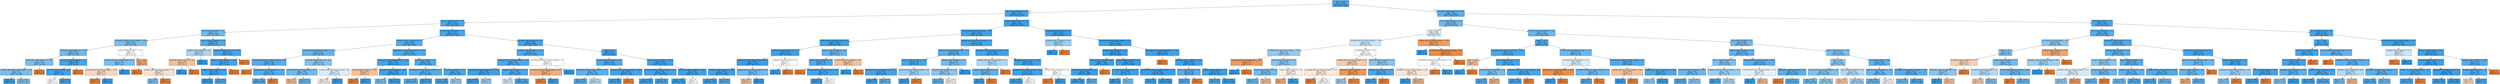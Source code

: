 digraph Tree {
node [shape=box, style="filled", color="black"] ;
0 [label="date <= 115.0\ngini = 0.166\nsamples = 26924\nvalue = [2456, 24468]", fillcolor="#399de5e5"] ;
1 [label="due_vs_submission_date <= 0.5\ngini = 0.101\nsamples = 15974\nvalue = [854, 15120]", fillcolor="#399de5f1"] ;
0 -> 1 [labeldistance=2.5, labelangle=45, headlabel="True"] ;
2 [label="due_vs_submission_date <= -7.5\ngini = 0.151\nsamples = 8588\nvalue = [705, 7883]", fillcolor="#399de5e8"] ;
1 -> 2 ;
3 [label="ouwiki_clicks_by_interval <= 0.5\ngini = 0.337\nsamples = 485\nvalue = [104, 381]", fillcolor="#399de5b9"] ;
2 -> 3 ;
4 [label="oucontent_clicks_by_interval_change <= 29.0\ngini = 0.367\nsamples = 388\nvalue = [94, 294]", fillcolor="#399de5ad"] ;
3 -> 4 ;
5 [label="homepage_clicks_by_interval <= 26.5\ngini = 0.349\nsamples = 364\nvalue = [82, 282]", fillcolor="#399de5b5"] ;
4 -> 5 ;
6 [label="externalquiz_clicks_by_interval <= 3.5\ngini = 0.38\nsamples = 306\nvalue = [78, 228]", fillcolor="#399de5a8"] ;
5 -> 6 ;
7 [label="resource_clicks_by_interval_change <= -15.5\ngini = 0.37\nsamples = 302\nvalue = [74, 228]", fillcolor="#399de5ac"] ;
6 -> 7 ;
8 [label="gini = 0.0\nsamples = 21\nvalue = [0, 21]", fillcolor="#399de5ff"] ;
7 -> 8 ;
9 [label="gini = 0.388\nsamples = 281\nvalue = [74, 207]", fillcolor="#399de5a4"] ;
7 -> 9 ;
10 [label="gini = 0.0\nsamples = 4\nvalue = [4, 0]", fillcolor="#e58139ff"] ;
6 -> 10 ;
11 [label="url_clicks_by_interval_change <= 17.5\ngini = 0.128\nsamples = 58\nvalue = [4, 54]", fillcolor="#399de5ec"] ;
5 -> 11 ;
12 [label="due_vs_submission_date <= -25.5\ngini = 0.1\nsamples = 57\nvalue = [3, 54]", fillcolor="#399de5f1"] ;
11 -> 12 ;
13 [label="gini = 0.5\nsamples = 2\nvalue = [1, 1]", fillcolor="#e5813900"] ;
12 -> 13 ;
14 [label="gini = 0.07\nsamples = 55\nvalue = [2, 53]", fillcolor="#399de5f5"] ;
12 -> 14 ;
15 [label="gini = 0.0\nsamples = 1\nvalue = [1, 0]", fillcolor="#e58139ff"] ;
11 -> 15 ;
16 [label="due_vs_submission_date <= -11.0\ngini = 0.5\nsamples = 24\nvalue = [12, 12]", fillcolor="#e5813900"] ;
4 -> 16 ;
17 [label="resource_clicks_by_interval_change <= 4.5\ngini = 0.375\nsamples = 12\nvalue = [3, 9]", fillcolor="#399de5aa"] ;
16 -> 17 ;
18 [label="oucontent_clicks_by_interval_change <= 60.5\ngini = 0.48\nsamples = 5\nvalue = [3, 2]", fillcolor="#e5813955"] ;
17 -> 18 ;
19 [label="gini = 0.0\nsamples = 3\nvalue = [3, 0]", fillcolor="#e58139ff"] ;
18 -> 19 ;
20 [label="gini = 0.0\nsamples = 2\nvalue = [0, 2]", fillcolor="#399de5ff"] ;
18 -> 20 ;
21 [label="gini = 0.0\nsamples = 7\nvalue = [0, 7]", fillcolor="#399de5ff"] ;
17 -> 21 ;
22 [label="date <= 66.0\ngini = 0.375\nsamples = 12\nvalue = [9, 3]", fillcolor="#e58139aa"] ;
16 -> 22 ;
23 [label="gini = 0.0\nsamples = 5\nvalue = [5, 0]", fillcolor="#e58139ff"] ;
22 -> 23 ;
24 [label="resource_clicks_by_interval_change <= 7.5\ngini = 0.49\nsamples = 7\nvalue = [4, 3]", fillcolor="#e5813940"] ;
22 -> 24 ;
25 [label="gini = 0.375\nsamples = 4\nvalue = [1, 3]", fillcolor="#399de5aa"] ;
24 -> 25 ;
26 [label="gini = 0.0\nsamples = 3\nvalue = [3, 0]", fillcolor="#e58139ff"] ;
24 -> 26 ;
27 [label="resource_clicks_by_interval <= 0.5\ngini = 0.185\nsamples = 97\nvalue = [10, 87]", fillcolor="#399de5e2"] ;
3 -> 27 ;
28 [label="subpage_clicks_by_interval <= 5.0\ngini = 0.463\nsamples = 11\nvalue = [4, 7]", fillcolor="#399de56d"] ;
27 -> 28 ;
29 [label="homepage_clicks_by_interval <= 9.0\ngini = 0.444\nsamples = 6\nvalue = [4, 2]", fillcolor="#e581397f"] ;
28 -> 29 ;
30 [label="gini = 0.0\nsamples = 2\nvalue = [0, 2]", fillcolor="#399de5ff"] ;
29 -> 30 ;
31 [label="gini = 0.0\nsamples = 4\nvalue = [4, 0]", fillcolor="#e58139ff"] ;
29 -> 31 ;
32 [label="gini = 0.0\nsamples = 5\nvalue = [0, 5]", fillcolor="#399de5ff"] ;
28 -> 32 ;
33 [label="oucontent_clicks_by_interval <= 100.0\ngini = 0.13\nsamples = 86\nvalue = [6, 80]", fillcolor="#399de5ec"] ;
27 -> 33 ;
34 [label="forumng_clicks_by_interval <= 262.0\ngini = 0.111\nsamples = 85\nvalue = [5, 80]", fillcolor="#399de5ef"] ;
33 -> 34 ;
35 [label="subpage_clicks_by_interval <= 28.0\ngini = 0.091\nsamples = 84\nvalue = [4, 80]", fillcolor="#399de5f2"] ;
34 -> 35 ;
36 [label="gini = 0.0\nsamples = 49\nvalue = [0, 49]", fillcolor="#399de5ff"] ;
35 -> 36 ;
37 [label="gini = 0.202\nsamples = 35\nvalue = [4, 31]", fillcolor="#399de5de"] ;
35 -> 37 ;
38 [label="gini = 0.0\nsamples = 1\nvalue = [1, 0]", fillcolor="#e58139ff"] ;
34 -> 38 ;
39 [label="gini = 0.0\nsamples = 1\nvalue = [1, 0]", fillcolor="#e58139ff"] ;
33 -> 39 ;
40 [label="forumng_clicks_by_interval <= 2.5\ngini = 0.137\nsamples = 8103\nvalue = [601, 7502]", fillcolor="#399de5eb"] ;
2 -> 40 ;
41 [label="homepage_clicks_by_interval <= 3.5\ngini = 0.209\nsamples = 2239\nvalue = [265, 1974]", fillcolor="#399de5dd"] ;
40 -> 41 ;
42 [label="homepage_clicks_by_interval_change <= -5.5\ngini = 0.301\nsamples = 445\nvalue = [82, 363]", fillcolor="#399de5c5"] ;
41 -> 42 ;
43 [label="oucollaborate_clicks_by_interval_change <= -4.5\ngini = 0.228\nsamples = 282\nvalue = [37, 245]", fillcolor="#399de5d8"] ;
42 -> 43 ;
44 [label="gini = 0.0\nsamples = 1\nvalue = [1, 0]", fillcolor="#e58139ff"] ;
43 -> 44 ;
45 [label="subpage_clicks_by_interval_change <= 11.0\ngini = 0.223\nsamples = 281\nvalue = [36, 245]", fillcolor="#399de5da"] ;
43 -> 45 ;
46 [label="gini = 0.219\nsamples = 280\nvalue = [35, 245]", fillcolor="#399de5db"] ;
45 -> 46 ;
47 [label="gini = 0.0\nsamples = 1\nvalue = [1, 0]", fillcolor="#e58139ff"] ;
45 -> 47 ;
48 [label="oucontent_clicks_by_interval <= 10.5\ngini = 0.4\nsamples = 163\nvalue = [45, 118]", fillcolor="#399de59e"] ;
42 -> 48 ;
49 [label="resource_clicks_by_interval_change <= -5.5\ngini = 0.343\nsamples = 123\nvalue = [27, 96]", fillcolor="#399de5b7"] ;
48 -> 49 ;
50 [label="gini = 0.444\nsamples = 6\nvalue = [4, 2]", fillcolor="#e581397f"] ;
49 -> 50 ;
51 [label="gini = 0.316\nsamples = 117\nvalue = [23, 94]", fillcolor="#399de5c1"] ;
49 -> 51 ;
52 [label="resource_clicks_by_interval_change <= 5.0\ngini = 0.495\nsamples = 40\nvalue = [18, 22]", fillcolor="#399de52e"] ;
48 -> 52 ;
53 [label="gini = 0.498\nsamples = 34\nvalue = [18, 16]", fillcolor="#e581391c"] ;
52 -> 53 ;
54 [label="gini = 0.0\nsamples = 6\nvalue = [0, 6]", fillcolor="#399de5ff"] ;
52 -> 54 ;
55 [label="homepage_clicks_by_interval_change <= -15.5\ngini = 0.183\nsamples = 1794\nvalue = [183, 1611]", fillcolor="#399de5e2"] ;
41 -> 55 ;
56 [label="resource_clicks_by_interval_change <= -48.5\ngini = 0.085\nsamples = 337\nvalue = [15, 322]", fillcolor="#399de5f3"] ;
55 -> 56 ;
57 [label="subpage_clicks_by_interval <= 42.0\ngini = 0.444\nsamples = 3\nvalue = [2, 1]", fillcolor="#e581397f"] ;
56 -> 57 ;
58 [label="gini = 0.0\nsamples = 2\nvalue = [2, 0]", fillcolor="#e58139ff"] ;
57 -> 58 ;
59 [label="gini = 0.0\nsamples = 1\nvalue = [0, 1]", fillcolor="#399de5ff"] ;
57 -> 59 ;
60 [label="url_clicks_by_interval_change <= -24.5\ngini = 0.075\nsamples = 334\nvalue = [13, 321]", fillcolor="#399de5f5"] ;
56 -> 60 ;
61 [label="gini = 0.375\nsamples = 16\nvalue = [4, 12]", fillcolor="#399de5aa"] ;
60 -> 61 ;
62 [label="gini = 0.055\nsamples = 318\nvalue = [9, 309]", fillcolor="#399de5f8"] ;
60 -> 62 ;
63 [label="url_clicks_by_interval <= 1.5\ngini = 0.204\nsamples = 1457\nvalue = [168, 1289]", fillcolor="#399de5de"] ;
55 -> 63 ;
64 [label="externalquiz_clicks_by_interval_change <= 2.5\ngini = 0.23\nsamples = 1013\nvalue = [134, 879]", fillcolor="#399de5d8"] ;
63 -> 64 ;
65 [label="gini = 0.249\nsamples = 880\nvalue = [128, 752]", fillcolor="#399de5d4"] ;
64 -> 65 ;
66 [label="gini = 0.086\nsamples = 133\nvalue = [6, 127]", fillcolor="#399de5f3"] ;
64 -> 66 ;
67 [label="url_clicks_by_interval <= 17.5\ngini = 0.141\nsamples = 444\nvalue = [34, 410]", fillcolor="#399de5ea"] ;
63 -> 67 ;
68 [label="gini = 0.126\nsamples = 429\nvalue = [29, 400]", fillcolor="#399de5ed"] ;
67 -> 68 ;
69 [label="gini = 0.444\nsamples = 15\nvalue = [5, 10]", fillcolor="#399de57f"] ;
67 -> 69 ;
70 [label="resource_clicks_by_interval <= 2.5\ngini = 0.108\nsamples = 5864\nvalue = [336, 5528]", fillcolor="#399de5f0"] ;
40 -> 70 ;
71 [label="oucontent_clicks_by_interval <= 75.0\ngini = 0.17\nsamples = 1239\nvalue = [116, 1123]", fillcolor="#399de5e5"] ;
70 -> 71 ;
72 [label="forumng_clicks_by_interval_change <= -34.5\ngini = 0.166\nsamples = 1233\nvalue = [113, 1120]", fillcolor="#399de5e5"] ;
71 -> 72 ;
73 [label="oucontent_clicks_by_interval_change <= 16.0\ngini = 0.055\nsamples = 178\nvalue = [5, 173]", fillcolor="#399de5f8"] ;
72 -> 73 ;
74 [label="gini = 0.045\nsamples = 175\nvalue = [4, 171]", fillcolor="#399de5f9"] ;
73 -> 74 ;
75 [label="gini = 0.444\nsamples = 3\nvalue = [1, 2]", fillcolor="#399de57f"] ;
73 -> 75 ;
76 [label="homepage_clicks_by_interval <= 1.5\ngini = 0.184\nsamples = 1055\nvalue = [108, 947]", fillcolor="#399de5e2"] ;
72 -> 76 ;
77 [label="gini = 0.494\nsamples = 9\nvalue = [4, 5]", fillcolor="#399de533"] ;
76 -> 77 ;
78 [label="gini = 0.179\nsamples = 1046\nvalue = [104, 942]", fillcolor="#399de5e3"] ;
76 -> 78 ;
79 [label="externalquiz_clicks_by_interval_change <= 2.5\ngini = 0.5\nsamples = 6\nvalue = [3, 3]", fillcolor="#e5813900"] ;
71 -> 79 ;
80 [label="oucontent_clicks_by_interval_change <= 86.0\ngini = 0.375\nsamples = 4\nvalue = [3, 1]", fillcolor="#e58139aa"] ;
79 -> 80 ;
81 [label="gini = 0.0\nsamples = 3\nvalue = [3, 0]", fillcolor="#e58139ff"] ;
80 -> 81 ;
82 [label="gini = 0.0\nsamples = 1\nvalue = [0, 1]", fillcolor="#399de5ff"] ;
80 -> 82 ;
83 [label="gini = 0.0\nsamples = 2\nvalue = [0, 2]", fillcolor="#399de5ff"] ;
79 -> 83 ;
84 [label="weight <= 2.5\ngini = 0.091\nsamples = 4625\nvalue = [220, 4405]", fillcolor="#399de5f2"] ;
70 -> 84 ;
85 [label="forumng_clicks_by_interval <= 57.5\ngini = 0.181\nsamples = 696\nvalue = [70, 626]", fillcolor="#399de5e2"] ;
84 -> 85 ;
86 [label="oucontent_clicks_by_interval_change <= 47.5\ngini = 0.263\nsamples = 341\nvalue = [53, 288]", fillcolor="#399de5d0"] ;
85 -> 86 ;
87 [label="gini = 0.232\nsamples = 313\nvalue = [42, 271]", fillcolor="#399de5d7"] ;
86 -> 87 ;
88 [label="gini = 0.477\nsamples = 28\nvalue = [11, 17]", fillcolor="#399de55a"] ;
86 -> 88 ;
89 [label="forumng_clicks_by_interval_change <= 528.0\ngini = 0.091\nsamples = 355\nvalue = [17, 338]", fillcolor="#399de5f2"] ;
85 -> 89 ;
90 [label="gini = 0.086\nsamples = 354\nvalue = [16, 338]", fillcolor="#399de5f3"] ;
89 -> 90 ;
91 [label="gini = 0.0\nsamples = 1\nvalue = [1, 0]", fillcolor="#e58139ff"] ;
89 -> 91 ;
92 [label="forumng_clicks_by_interval <= 42.5\ngini = 0.073\nsamples = 3929\nvalue = [150, 3779]", fillcolor="#399de5f5"] ;
84 -> 92 ;
93 [label="oucontent_clicks_by_interval_change <= 23.5\ngini = 0.092\nsamples = 2478\nvalue = [120, 2358]", fillcolor="#399de5f2"] ;
92 -> 93 ;
94 [label="gini = 0.075\nsamples = 1901\nvalue = [74, 1827]", fillcolor="#399de5f5"] ;
93 -> 94 ;
95 [label="gini = 0.147\nsamples = 577\nvalue = [46, 531]", fillcolor="#399de5e9"] ;
93 -> 95 ;
96 [label="url_clicks_by_interval_change <= 281.5\ngini = 0.04\nsamples = 1451\nvalue = [30, 1421]", fillcolor="#399de5fa"] ;
92 -> 96 ;
97 [label="gini = 0.039\nsamples = 1449\nvalue = [29, 1420]", fillcolor="#399de5fa"] ;
96 -> 97 ;
98 [label="gini = 0.5\nsamples = 2\nvalue = [1, 1]", fillcolor="#e5813900"] ;
96 -> 98 ;
99 [label="forumng_clicks_by_interval <= 4.5\ngini = 0.04\nsamples = 7386\nvalue = [149, 7237]", fillcolor="#399de5fa"] ;
1 -> 99 ;
100 [label="forumng_clicks_by_interval_change <= -2.5\ngini = 0.079\nsamples = 2074\nvalue = [85, 1989]", fillcolor="#399de5f4"] ;
99 -> 100 ;
101 [label="ouwiki_clicks_by_interval_change <= 0.5\ngini = 0.054\nsamples = 1228\nvalue = [34, 1194]", fillcolor="#399de5f8"] ;
100 -> 101 ;
102 [label="ouelluminate_clicks_by_interval <= 1.5\ngini = 0.049\nsamples = 1206\nvalue = [30, 1176]", fillcolor="#399de5f8"] ;
101 -> 102 ;
103 [label="subpage_clicks_by_interval_change <= 26.0\ngini = 0.047\nsamples = 1204\nvalue = [29, 1175]", fillcolor="#399de5f9"] ;
102 -> 103 ;
104 [label="oucontent_clicks_by_interval <= 54.0\ngini = 0.044\nsamples = 1195\nvalue = [27, 1168]", fillcolor="#399de5f9"] ;
103 -> 104 ;
105 [label="gini = 0.04\nsamples = 1171\nvalue = [24, 1147]", fillcolor="#399de5fa"] ;
104 -> 105 ;
106 [label="gini = 0.219\nsamples = 24\nvalue = [3, 21]", fillcolor="#399de5db"] ;
104 -> 106 ;
107 [label="subpage_clicks_by_interval_change <= 31.5\ngini = 0.346\nsamples = 9\nvalue = [2, 7]", fillcolor="#399de5b6"] ;
103 -> 107 ;
108 [label="gini = 0.444\nsamples = 3\nvalue = [2, 1]", fillcolor="#e581397f"] ;
107 -> 108 ;
109 [label="gini = 0.0\nsamples = 6\nvalue = [0, 6]", fillcolor="#399de5ff"] ;
107 -> 109 ;
110 [label="subpage_clicks_by_interval <= 4.0\ngini = 0.5\nsamples = 2\nvalue = [1, 1]", fillcolor="#e5813900"] ;
102 -> 110 ;
111 [label="gini = 0.0\nsamples = 1\nvalue = [0, 1]", fillcolor="#399de5ff"] ;
110 -> 111 ;
112 [label="gini = 0.0\nsamples = 1\nvalue = [1, 0]", fillcolor="#e58139ff"] ;
110 -> 112 ;
113 [label="forumng_clicks_by_interval <= 3.5\ngini = 0.298\nsamples = 22\nvalue = [4, 18]", fillcolor="#399de5c6"] ;
101 -> 113 ;
114 [label="ouwiki_clicks_by_interval <= 1.5\ngini = 0.188\nsamples = 19\nvalue = [2, 17]", fillcolor="#399de5e1"] ;
113 -> 114 ;
115 [label="gini = 0.0\nsamples = 1\nvalue = [1, 0]", fillcolor="#e58139ff"] ;
114 -> 115 ;
116 [label="forumng_clicks_by_interval_change <= -10.0\ngini = 0.105\nsamples = 18\nvalue = [1, 17]", fillcolor="#399de5f0"] ;
114 -> 116 ;
117 [label="gini = 0.0\nsamples = 16\nvalue = [0, 16]", fillcolor="#399de5ff"] ;
116 -> 117 ;
118 [label="gini = 0.5\nsamples = 2\nvalue = [1, 1]", fillcolor="#e5813900"] ;
116 -> 118 ;
119 [label="url_clicks_by_interval_change <= -4.0\ngini = 0.444\nsamples = 3\nvalue = [2, 1]", fillcolor="#e581397f"] ;
113 -> 119 ;
120 [label="gini = 0.0\nsamples = 1\nvalue = [0, 1]", fillcolor="#399de5ff"] ;
119 -> 120 ;
121 [label="gini = 0.0\nsamples = 2\nvalue = [2, 0]", fillcolor="#e58139ff"] ;
119 -> 121 ;
122 [label="resource_clicks_by_interval_change <= -1.5\ngini = 0.113\nsamples = 846\nvalue = [51, 795]", fillcolor="#399de5ef"] ;
100 -> 122 ;
123 [label="resource_clicks_by_interval_change <= -3.5\ngini = 0.229\nsamples = 159\nvalue = [21, 138]", fillcolor="#399de5d8"] ;
122 -> 123 ;
124 [label="resource_clicks_by_interval <= 8.5\ngini = 0.133\nsamples = 98\nvalue = [7, 91]", fillcolor="#399de5eb"] ;
123 -> 124 ;
125 [label="homepage_clicks_by_interval_change <= 2.5\ngini = 0.103\nsamples = 92\nvalue = [5, 87]", fillcolor="#399de5f0"] ;
124 -> 125 ;
126 [label="gini = 0.072\nsamples = 80\nvalue = [3, 77]", fillcolor="#399de5f5"] ;
125 -> 126 ;
127 [label="gini = 0.278\nsamples = 12\nvalue = [2, 10]", fillcolor="#399de5cc"] ;
125 -> 127 ;
128 [label="resource_clicks_by_interval_change <= -6.5\ngini = 0.444\nsamples = 6\nvalue = [2, 4]", fillcolor="#399de57f"] ;
124 -> 128 ;
129 [label="gini = 0.0\nsamples = 4\nvalue = [0, 4]", fillcolor="#399de5ff"] ;
128 -> 129 ;
130 [label="gini = 0.0\nsamples = 2\nvalue = [2, 0]", fillcolor="#e58139ff"] ;
128 -> 130 ;
131 [label="subpage_clicks_by_interval <= 6.5\ngini = 0.354\nsamples = 61\nvalue = [14, 47]", fillcolor="#399de5b3"] ;
123 -> 131 ;
132 [label="oucontent_clicks_by_interval <= 5.5\ngini = 0.413\nsamples = 48\nvalue = [14, 34]", fillcolor="#399de596"] ;
131 -> 132 ;
133 [label="gini = 0.271\nsamples = 31\nvalue = [5, 26]", fillcolor="#399de5ce"] ;
132 -> 133 ;
134 [label="gini = 0.498\nsamples = 17\nvalue = [9, 8]", fillcolor="#e581391c"] ;
132 -> 134 ;
135 [label="gini = 0.0\nsamples = 13\nvalue = [0, 13]", fillcolor="#399de5ff"] ;
131 -> 135 ;
136 [label="homepage_clicks_by_interval_change <= -17.5\ngini = 0.084\nsamples = 687\nvalue = [30, 657]", fillcolor="#399de5f3"] ;
122 -> 136 ;
137 [label="subpage_clicks_by_interval_change <= -7.5\ngini = 0.469\nsamples = 8\nvalue = [3, 5]", fillcolor="#399de566"] ;
136 -> 137 ;
138 [label="resource_clicks_by_interval <= 11.0\ngini = 0.278\nsamples = 6\nvalue = [1, 5]", fillcolor="#399de5cc"] ;
137 -> 138 ;
139 [label="gini = 0.0\nsamples = 5\nvalue = [0, 5]", fillcolor="#399de5ff"] ;
138 -> 139 ;
140 [label="gini = 0.0\nsamples = 1\nvalue = [1, 0]", fillcolor="#e58139ff"] ;
138 -> 140 ;
141 [label="gini = 0.0\nsamples = 2\nvalue = [2, 0]", fillcolor="#e58139ff"] ;
137 -> 141 ;
142 [label="homepage_clicks_by_interval <= 80.5\ngini = 0.076\nsamples = 679\nvalue = [27, 652]", fillcolor="#399de5f4"] ;
136 -> 142 ;
143 [label="ouwiki_clicks_by_interval_change <= 32.5\ngini = 0.074\nsamples = 677\nvalue = [26, 651]", fillcolor="#399de5f5"] ;
142 -> 143 ;
144 [label="gini = 0.071\nsamples = 675\nvalue = [25, 650]", fillcolor="#399de5f5"] ;
143 -> 144 ;
145 [label="gini = 0.5\nsamples = 2\nvalue = [1, 1]", fillcolor="#e5813900"] ;
143 -> 145 ;
146 [label="resource_clicks_by_interval <= 6.0\ngini = 0.5\nsamples = 2\nvalue = [1, 1]", fillcolor="#e5813900"] ;
142 -> 146 ;
147 [label="gini = 0.0\nsamples = 1\nvalue = [1, 0]", fillcolor="#e58139ff"] ;
146 -> 147 ;
148 [label="gini = 0.0\nsamples = 1\nvalue = [0, 1]", fillcolor="#399de5ff"] ;
146 -> 148 ;
149 [label="homepage_clicks_by_interval <= 0.5\ngini = 0.024\nsamples = 5312\nvalue = [64, 5248]", fillcolor="#399de5fc"] ;
99 -> 149 ;
150 [label="forumng_clicks_by_interval <= 14.5\ngini = 0.444\nsamples = 3\nvalue = [1, 2]", fillcolor="#399de57f"] ;
149 -> 150 ;
151 [label="gini = 0.0\nsamples = 2\nvalue = [0, 2]", fillcolor="#399de5ff"] ;
150 -> 151 ;
152 [label="gini = 0.0\nsamples = 1\nvalue = [1, 0]", fillcolor="#e58139ff"] ;
150 -> 152 ;
153 [label="oucontent_clicks_by_interval_change <= 23.5\ngini = 0.023\nsamples = 5309\nvalue = [63, 5246]", fillcolor="#399de5fc"] ;
149 -> 153 ;
154 [label="subpage_clicks_by_interval <= 7.5\ngini = 0.016\nsamples = 4355\nvalue = [36, 4319]", fillcolor="#399de5fd"] ;
153 -> 154 ;
155 [label="ouwiki_clicks_by_interval <= 61.0\ngini = 0.034\nsamples = 1095\nvalue = [19, 1076]", fillcolor="#399de5fa"] ;
154 -> 155 ;
156 [label="url_clicks_by_interval_change <= 4.5\ngini = 0.032\nsamples = 1094\nvalue = [18, 1076]", fillcolor="#399de5fb"] ;
155 -> 156 ;
157 [label="gini = 0.031\nsamples = 1088\nvalue = [17, 1071]", fillcolor="#399de5fb"] ;
156 -> 157 ;
158 [label="gini = 0.278\nsamples = 6\nvalue = [1, 5]", fillcolor="#399de5cc"] ;
156 -> 158 ;
159 [label="gini = 0.0\nsamples = 1\nvalue = [1, 0]", fillcolor="#e58139ff"] ;
155 -> 159 ;
160 [label="forumng_clicks_by_interval <= 5.5\ngini = 0.01\nsamples = 3260\nvalue = [17, 3243]", fillcolor="#399de5fe"] ;
154 -> 160 ;
161 [label="url_clicks_by_interval_change <= 4.5\ngini = 0.053\nsamples = 73\nvalue = [2, 71]", fillcolor="#399de5f8"] ;
160 -> 161 ;
162 [label="gini = 0.0\nsamples = 65\nvalue = [0, 65]", fillcolor="#399de5ff"] ;
161 -> 162 ;
163 [label="gini = 0.375\nsamples = 8\nvalue = [2, 6]", fillcolor="#399de5aa"] ;
161 -> 163 ;
164 [label="oucollaborate_clicks_by_interval_change <= -13.5\ngini = 0.009\nsamples = 3187\nvalue = [15, 3172]", fillcolor="#399de5fe"] ;
160 -> 164 ;
165 [label="gini = 0.077\nsamples = 25\nvalue = [1, 24]", fillcolor="#399de5f4"] ;
164 -> 165 ;
166 [label="gini = 0.009\nsamples = 3162\nvalue = [14, 3148]", fillcolor="#399de5fe"] ;
164 -> 166 ;
167 [label="homepage_clicks_by_interval_change <= -152.5\ngini = 0.055\nsamples = 954\nvalue = [27, 927]", fillcolor="#399de5f8"] ;
153 -> 167 ;
168 [label="gini = 0.0\nsamples = 1\nvalue = [1, 0]", fillcolor="#e58139ff"] ;
167 -> 168 ;
169 [label="homepage_clicks_by_interval <= 22.5\ngini = 0.053\nsamples = 953\nvalue = [26, 927]", fillcolor="#399de5f8"] ;
167 -> 169 ;
170 [label="due_vs_submission_date <= 9.5\ngini = 0.236\nsamples = 66\nvalue = [9, 57]", fillcolor="#399de5d7"] ;
169 -> 170 ;
171 [label="gini = 0.216\nsamples = 65\nvalue = [8, 57]", fillcolor="#399de5db"] ;
170 -> 171 ;
172 [label="gini = 0.0\nsamples = 1\nvalue = [1, 0]", fillcolor="#e58139ff"] ;
170 -> 172 ;
173 [label="subpage_clicks_by_interval <= 8.5\ngini = 0.038\nsamples = 887\nvalue = [17, 870]", fillcolor="#399de5fa"] ;
169 -> 173 ;
174 [label="gini = 0.185\nsamples = 58\nvalue = [6, 52]", fillcolor="#399de5e2"] ;
173 -> 174 ;
175 [label="gini = 0.026\nsamples = 829\nvalue = [11, 818]", fillcolor="#399de5fc"] ;
173 -> 175 ;
176 [label="homepage_clicks_by_interval <= 21.5\ngini = 0.25\nsamples = 10950\nvalue = [1602, 9348]", fillcolor="#399de5d3"] ;
0 -> 176 [labeldistance=2.5, labelangle=-45, headlabel="False"] ;
177 [label="due_vs_submission_date <= -7.5\ngini = 0.336\nsamples = 4851\nvalue = [1035, 3816]", fillcolor="#399de5ba"] ;
176 -> 177 ;
178 [label="date <= 203.0\ngini = 0.495\nsamples = 238\nvalue = [107, 131]", fillcolor="#399de52f"] ;
177 -> 178 ;
179 [label="forumng_clicks_by_interval_change <= -0.5\ngini = 0.487\nsamples = 221\nvalue = [93, 128]", fillcolor="#399de546"] ;
178 -> 179 ;
180 [label="oucontent_clicks_by_interval_change <= -40.5\ngini = 0.43\nsamples = 99\nvalue = [31, 68]", fillcolor="#399de58b"] ;
179 -> 180 ;
181 [label="subpage_clicks_by_interval_change <= -27.5\ngini = 0.278\nsamples = 6\nvalue = [5, 1]", fillcolor="#e58139cc"] ;
180 -> 181 ;
182 [label="gini = 0.0\nsamples = 1\nvalue = [0, 1]", fillcolor="#399de5ff"] ;
181 -> 182 ;
183 [label="gini = 0.0\nsamples = 5\nvalue = [5, 0]", fillcolor="#e58139ff"] ;
181 -> 183 ;
184 [label="forumng_clicks_by_interval <= 8.5\ngini = 0.403\nsamples = 93\nvalue = [26, 67]", fillcolor="#399de59c"] ;
180 -> 184 ;
185 [label="ouwiki_clicks_by_interval <= 0.5\ngini = 0.355\nsamples = 78\nvalue = [18, 60]", fillcolor="#399de5b3"] ;
184 -> 185 ;
186 [label="gini = 0.313\nsamples = 72\nvalue = [14, 58]", fillcolor="#399de5c1"] ;
185 -> 186 ;
187 [label="gini = 0.444\nsamples = 6\nvalue = [4, 2]", fillcolor="#e581397f"] ;
185 -> 187 ;
188 [label="ouwiki_clicks_by_interval <= 0.5\ngini = 0.498\nsamples = 15\nvalue = [8, 7]", fillcolor="#e5813920"] ;
184 -> 188 ;
189 [label="gini = 0.397\nsamples = 11\nvalue = [8, 3]", fillcolor="#e581399f"] ;
188 -> 189 ;
190 [label="gini = 0.0\nsamples = 4\nvalue = [0, 4]", fillcolor="#399de5ff"] ;
188 -> 190 ;
191 [label="url_clicks_by_interval <= 0.5\ngini = 0.5\nsamples = 122\nvalue = [62, 60]", fillcolor="#e5813908"] ;
179 -> 191 ;
192 [label="subpage_clicks_by_interval_change <= 0.5\ngini = 0.469\nsamples = 80\nvalue = [50, 30]", fillcolor="#e5813966"] ;
191 -> 192 ;
193 [label="homepage_clicks_by_interval_change <= -11.5\ngini = 0.495\nsamples = 60\nvalue = [33, 27]", fillcolor="#e581392e"] ;
192 -> 193 ;
194 [label="gini = 0.0\nsamples = 7\nvalue = [7, 0]", fillcolor="#e58139ff"] ;
193 -> 194 ;
195 [label="gini = 0.5\nsamples = 53\nvalue = [26, 27]", fillcolor="#399de509"] ;
193 -> 195 ;
196 [label="url_clicks_by_interval_change <= -0.5\ngini = 0.255\nsamples = 20\nvalue = [17, 3]", fillcolor="#e58139d2"] ;
192 -> 196 ;
197 [label="gini = 0.444\nsamples = 3\nvalue = [1, 2]", fillcolor="#399de57f"] ;
196 -> 197 ;
198 [label="gini = 0.111\nsamples = 17\nvalue = [16, 1]", fillcolor="#e58139ef"] ;
196 -> 198 ;
199 [label="oucontent_clicks_by_interval <= 9.5\ngini = 0.408\nsamples = 42\nvalue = [12, 30]", fillcolor="#399de599"] ;
191 -> 199 ;
200 [label="subpage_clicks_by_interval <= 35.0\ngini = 0.153\nsamples = 24\nvalue = [2, 22]", fillcolor="#399de5e8"] ;
199 -> 200 ;
201 [label="gini = 0.083\nsamples = 23\nvalue = [1, 22]", fillcolor="#399de5f3"] ;
200 -> 201 ;
202 [label="gini = 0.0\nsamples = 1\nvalue = [1, 0]", fillcolor="#e58139ff"] ;
200 -> 202 ;
203 [label="homepage_clicks_by_interval_change <= -6.5\ngini = 0.494\nsamples = 18\nvalue = [10, 8]", fillcolor="#e5813933"] ;
199 -> 203 ;
204 [label="gini = 0.0\nsamples = 4\nvalue = [0, 4]", fillcolor="#399de5ff"] ;
203 -> 204 ;
205 [label="gini = 0.408\nsamples = 14\nvalue = [10, 4]", fillcolor="#e5813999"] ;
203 -> 205 ;
206 [label="subpage_clicks_by_interval_change <= -49.5\ngini = 0.291\nsamples = 17\nvalue = [14, 3]", fillcolor="#e58139c8"] ;
178 -> 206 ;
207 [label="gini = 0.0\nsamples = 2\nvalue = [0, 2]", fillcolor="#399de5ff"] ;
206 -> 207 ;
208 [label="externalquiz_clicks_by_interval_change <= -1.5\ngini = 0.124\nsamples = 15\nvalue = [14, 1]", fillcolor="#e58139ed"] ;
206 -> 208 ;
209 [label="ouelluminate_clicks_by_interval_change <= -3.0\ngini = 0.5\nsamples = 2\nvalue = [1, 1]", fillcolor="#e5813900"] ;
208 -> 209 ;
210 [label="gini = 0.0\nsamples = 1\nvalue = [1, 0]", fillcolor="#e58139ff"] ;
209 -> 210 ;
211 [label="gini = 0.0\nsamples = 1\nvalue = [0, 1]", fillcolor="#399de5ff"] ;
209 -> 211 ;
212 [label="gini = 0.0\nsamples = 13\nvalue = [13, 0]", fillcolor="#e58139ff"] ;
208 -> 212 ;
213 [label="url_clicks_by_interval_change <= -4.5\ngini = 0.321\nsamples = 4613\nvalue = [928, 3685]", fillcolor="#399de5bf"] ;
177 -> 213 ;
214 [label="weight <= 17.5\ngini = 0.18\nsamples = 679\nvalue = [68, 611]", fillcolor="#399de5e3"] ;
213 -> 214 ;
215 [label="homepage_clicks_by_interval_change <= -383.0\ngini = 0.15\nsamples = 576\nvalue = [47, 529]", fillcolor="#399de5e8"] ;
214 -> 215 ;
216 [label="date <= 133.5\ngini = 0.444\nsamples = 3\nvalue = [2, 1]", fillcolor="#e581397f"] ;
215 -> 216 ;
217 [label="gini = 0.0\nsamples = 1\nvalue = [0, 1]", fillcolor="#399de5ff"] ;
216 -> 217 ;
218 [label="gini = 0.0\nsamples = 2\nvalue = [2, 0]", fillcolor="#e58139ff"] ;
216 -> 218 ;
219 [label="due_vs_submission_date <= -4.5\ngini = 0.145\nsamples = 573\nvalue = [45, 528]", fillcolor="#399de5e9"] ;
215 -> 219 ;
220 [label="homepage_clicks_by_interval <= 8.0\ngini = 0.36\nsamples = 34\nvalue = [8, 26]", fillcolor="#399de5b1"] ;
219 -> 220 ;
221 [label="gini = 0.198\nsamples = 27\nvalue = [3, 24]", fillcolor="#399de5df"] ;
220 -> 221 ;
222 [label="gini = 0.408\nsamples = 7\nvalue = [5, 2]", fillcolor="#e5813999"] ;
220 -> 222 ;
223 [label="ouelluminate_clicks_by_interval_change <= 9.0\ngini = 0.128\nsamples = 539\nvalue = [37, 502]", fillcolor="#399de5ec"] ;
219 -> 223 ;
224 [label="gini = 0.125\nsamples = 538\nvalue = [36, 502]", fillcolor="#399de5ed"] ;
223 -> 224 ;
225 [label="gini = 0.0\nsamples = 1\nvalue = [1, 0]", fillcolor="#e58139ff"] ;
223 -> 225 ;
226 [label="forumng_clicks_by_interval_change <= -25.5\ngini = 0.325\nsamples = 103\nvalue = [21, 82]", fillcolor="#399de5be"] ;
214 -> 226 ;
227 [label="url_clicks_by_interval_change <= -7.5\ngini = 0.495\nsamples = 29\nvalue = [13, 16]", fillcolor="#399de530"] ;
226 -> 227 ;
228 [label="glossary_clicks_by_interval_change <= -18.5\ngini = 0.18\nsamples = 10\nvalue = [9, 1]", fillcolor="#e58139e3"] ;
227 -> 228 ;
229 [label="gini = 0.0\nsamples = 1\nvalue = [0, 1]", fillcolor="#399de5ff"] ;
228 -> 229 ;
230 [label="gini = 0.0\nsamples = 9\nvalue = [9, 0]", fillcolor="#e58139ff"] ;
228 -> 230 ;
231 [label="oucollaborate_clicks_by_interval_change <= 0.5\ngini = 0.332\nsamples = 19\nvalue = [4, 15]", fillcolor="#399de5bb"] ;
227 -> 231 ;
232 [label="gini = 0.208\nsamples = 17\nvalue = [2, 15]", fillcolor="#399de5dd"] ;
231 -> 232 ;
233 [label="gini = 0.0\nsamples = 2\nvalue = [2, 0]", fillcolor="#e58139ff"] ;
231 -> 233 ;
234 [label="oucollaborate_clicks_by_interval_change <= -4.5\ngini = 0.193\nsamples = 74\nvalue = [8, 66]", fillcolor="#399de5e0"] ;
226 -> 234 ;
235 [label="subpage_clicks_by_interval_change <= -28.0\ngini = 0.444\nsamples = 3\nvalue = [2, 1]", fillcolor="#e581397f"] ;
234 -> 235 ;
236 [label="gini = 0.0\nsamples = 1\nvalue = [0, 1]", fillcolor="#399de5ff"] ;
235 -> 236 ;
237 [label="gini = 0.0\nsamples = 2\nvalue = [2, 0]", fillcolor="#e58139ff"] ;
235 -> 237 ;
238 [label="subpage_clicks_by_interval_change <= -52.5\ngini = 0.155\nsamples = 71\nvalue = [6, 65]", fillcolor="#399de5e7"] ;
234 -> 238 ;
239 [label="gini = 0.43\nsamples = 16\nvalue = [5, 11]", fillcolor="#399de58b"] ;
238 -> 239 ;
240 [label="gini = 0.036\nsamples = 55\nvalue = [1, 54]", fillcolor="#399de5fa"] ;
238 -> 240 ;
241 [label="assessment_type_TMA <= 0.5\ngini = 0.342\nsamples = 3934\nvalue = [860, 3074]", fillcolor="#399de5b8"] ;
213 -> 241 ;
242 [label="subpage_clicks_by_interval <= 1.5\ngini = 0.275\nsamples = 1382\nvalue = [227, 1155]", fillcolor="#399de5cd"] ;
241 -> 242 ;
243 [label="due_vs_submission_date <= 8.0\ngini = 0.382\nsamples = 264\nvalue = [68, 196]", fillcolor="#399de5a7"] ;
242 -> 243 ;
244 [label="externalquiz_clicks_by_interval <= 0.5\ngini = 0.325\nsamples = 152\nvalue = [31, 121]", fillcolor="#399de5be"] ;
243 -> 244 ;
245 [label="gini = 0.224\nsamples = 78\nvalue = [10, 68]", fillcolor="#399de5da"] ;
244 -> 245 ;
246 [label="gini = 0.407\nsamples = 74\nvalue = [21, 53]", fillcolor="#399de59a"] ;
244 -> 246 ;
247 [label="homepage_clicks_by_interval_change <= -10.5\ngini = 0.442\nsamples = 112\nvalue = [37, 75]", fillcolor="#399de581"] ;
243 -> 247 ;
248 [label="gini = 0.133\nsamples = 14\nvalue = [1, 13]", fillcolor="#399de5eb"] ;
247 -> 248 ;
249 [label="gini = 0.465\nsamples = 98\nvalue = [36, 62]", fillcolor="#399de56b"] ;
247 -> 249 ;
250 [label="forumng_clicks_by_interval_change <= -40.0\ngini = 0.244\nsamples = 1118\nvalue = [159, 959]", fillcolor="#399de5d5"] ;
242 -> 250 ;
251 [label="externalquiz_clicks_by_interval_change <= -0.5\ngini = 0.498\nsamples = 15\nvalue = [7, 8]", fillcolor="#399de520"] ;
250 -> 251 ;
252 [label="gini = 0.0\nsamples = 5\nvalue = [0, 5]", fillcolor="#399de5ff"] ;
251 -> 252 ;
253 [label="gini = 0.42\nsamples = 10\nvalue = [7, 3]", fillcolor="#e5813992"] ;
251 -> 253 ;
254 [label="page_clicks_by_interval_change <= -0.5\ngini = 0.238\nsamples = 1103\nvalue = [152, 951]", fillcolor="#399de5d6"] ;
250 -> 254 ;
255 [label="gini = 0.0\nsamples = 2\nvalue = [2, 0]", fillcolor="#e58139ff"] ;
254 -> 255 ;
256 [label="gini = 0.235\nsamples = 1101\nvalue = [150, 951]", fillcolor="#399de5d7"] ;
254 -> 256 ;
257 [label="due_vs_submission_date <= 0.5\ngini = 0.373\nsamples = 2552\nvalue = [633, 1919]", fillcolor="#399de5ab"] ;
241 -> 257 ;
258 [label="date <= 197.5\ngini = 0.413\nsamples = 1641\nvalue = [479, 1162]", fillcolor="#399de596"] ;
257 -> 258 ;
259 [label="forumng_clicks_by_interval_change <= -2.5\ngini = 0.393\nsamples = 1289\nvalue = [346, 943]", fillcolor="#399de5a1"] ;
258 -> 259 ;
260 [label="gini = 0.336\nsamples = 506\nvalue = [108, 398]", fillcolor="#399de5ba"] ;
259 -> 260 ;
261 [label="gini = 0.423\nsamples = 783\nvalue = [238, 545]", fillcolor="#399de590"] ;
259 -> 261 ;
262 [label="due_vs_submission_date <= -3.5\ngini = 0.47\nsamples = 352\nvalue = [133, 219]", fillcolor="#399de564"] ;
258 -> 262 ;
263 [label="gini = 0.462\nsamples = 47\nvalue = [30, 17]", fillcolor="#e581396e"] ;
262 -> 263 ;
264 [label="gini = 0.447\nsamples = 305\nvalue = [103, 202]", fillcolor="#399de57d"] ;
262 -> 264 ;
265 [label="url_clicks_by_interval <= 0.5\ngini = 0.281\nsamples = 911\nvalue = [154, 757]", fillcolor="#399de5cb"] ;
257 -> 265 ;
266 [label="oucontent_clicks_by_interval <= 43.5\ngini = 0.32\nsamples = 560\nvalue = [112, 448]", fillcolor="#399de5bf"] ;
265 -> 266 ;
267 [label="gini = 0.303\nsamples = 537\nvalue = [100, 437]", fillcolor="#399de5c5"] ;
266 -> 267 ;
268 [label="gini = 0.499\nsamples = 23\nvalue = [12, 11]", fillcolor="#e5813915"] ;
266 -> 268 ;
269 [label="oucontent_clicks_by_interval_change <= -11.5\ngini = 0.211\nsamples = 351\nvalue = [42, 309]", fillcolor="#399de5dc"] ;
265 -> 269 ;
270 [label="gini = 0.324\nsamples = 64\nvalue = [13, 51]", fillcolor="#399de5be"] ;
269 -> 270 ;
271 [label="gini = 0.182\nsamples = 287\nvalue = [29, 258]", fillcolor="#399de5e2"] ;
269 -> 271 ;
272 [label="url_clicks_by_interval <= 3.5\ngini = 0.169\nsamples = 6099\nvalue = [567, 5532]", fillcolor="#399de5e5"] ;
176 -> 272 ;
273 [label="due_vs_submission_date <= -3.5\ngini = 0.228\nsamples = 2863\nvalue = [375, 2488]", fillcolor="#399de5d9"] ;
272 -> 273 ;
274 [label="url_clicks_by_interval_change <= 2.5\ngini = 0.409\nsamples = 209\nvalue = [60, 149]", fillcolor="#399de598"] ;
273 -> 274 ;
275 [label="weight <= 17.5\ngini = 0.39\nsamples = 200\nvalue = [53, 147]", fillcolor="#399de5a3"] ;
274 -> 275 ;
276 [label="homepage_clicks_by_interval <= 33.5\ngini = 0.473\nsamples = 13\nvalue = [8, 5]", fillcolor="#e5813960"] ;
275 -> 276 ;
277 [label="externalquiz_clicks_by_interval <= 2.5\ngini = 0.408\nsamples = 7\nvalue = [2, 5]", fillcolor="#399de599"] ;
276 -> 277 ;
278 [label="gini = 0.0\nsamples = 4\nvalue = [0, 4]", fillcolor="#399de5ff"] ;
277 -> 278 ;
279 [label="gini = 0.444\nsamples = 3\nvalue = [2, 1]", fillcolor="#e581397f"] ;
277 -> 279 ;
280 [label="gini = 0.0\nsamples = 6\nvalue = [6, 0]", fillcolor="#e58139ff"] ;
276 -> 280 ;
281 [label="subpage_clicks_by_interval <= 5.5\ngini = 0.365\nsamples = 187\nvalue = [45, 142]", fillcolor="#399de5ae"] ;
275 -> 281 ;
282 [label="url_clicks_by_interval_change <= -0.5\ngini = 0.473\nsamples = 47\nvalue = [18, 29]", fillcolor="#399de561"] ;
281 -> 282 ;
283 [label="gini = 0.469\nsamples = 16\nvalue = [10, 6]", fillcolor="#e5813966"] ;
282 -> 283 ;
284 [label="gini = 0.383\nsamples = 31\nvalue = [8, 23]", fillcolor="#399de5a6"] ;
282 -> 284 ;
285 [label="ouwiki_clicks_by_interval_change <= -54.0\ngini = 0.311\nsamples = 140\nvalue = [27, 113]", fillcolor="#399de5c2"] ;
281 -> 285 ;
286 [label="gini = 0.0\nsamples = 2\nvalue = [2, 0]", fillcolor="#e58139ff"] ;
285 -> 286 ;
287 [label="gini = 0.297\nsamples = 138\nvalue = [25, 113]", fillcolor="#399de5c7"] ;
285 -> 287 ;
288 [label="forumng_clicks_by_interval <= 12.0\ngini = 0.346\nsamples = 9\nvalue = [7, 2]", fillcolor="#e58139b6"] ;
274 -> 288 ;
289 [label="homepage_clicks_by_interval_change <= 16.5\ngini = 0.444\nsamples = 3\nvalue = [1, 2]", fillcolor="#399de57f"] ;
288 -> 289 ;
290 [label="gini = 0.0\nsamples = 2\nvalue = [0, 2]", fillcolor="#399de5ff"] ;
289 -> 290 ;
291 [label="gini = 0.0\nsamples = 1\nvalue = [1, 0]", fillcolor="#e58139ff"] ;
289 -> 291 ;
292 [label="gini = 0.0\nsamples = 6\nvalue = [6, 0]", fillcolor="#e58139ff"] ;
288 -> 292 ;
293 [label="externalquiz_clicks_by_interval <= 1.5\ngini = 0.209\nsamples = 2654\nvalue = [315, 2339]", fillcolor="#399de5dd"] ;
273 -> 293 ;
294 [label="forumng_clicks_by_interval <= 1.5\ngini = 0.247\nsamples = 1778\nvalue = [257, 1521]", fillcolor="#399de5d4"] ;
293 -> 294 ;
295 [label="resource_clicks_by_interval <= 3.5\ngini = 0.411\nsamples = 121\nvalue = [35, 86]", fillcolor="#399de597"] ;
294 -> 295 ;
296 [label="oucontent_clicks_by_interval_change <= 17.0\ngini = 0.494\nsamples = 45\nvalue = [20, 25]", fillcolor="#399de533"] ;
295 -> 296 ;
297 [label="gini = 0.422\nsamples = 33\nvalue = [10, 23]", fillcolor="#399de590"] ;
296 -> 297 ;
298 [label="gini = 0.278\nsamples = 12\nvalue = [10, 2]", fillcolor="#e58139cc"] ;
296 -> 298 ;
299 [label="resource_clicks_by_interval <= 52.0\ngini = 0.317\nsamples = 76\nvalue = [15, 61]", fillcolor="#399de5c0"] ;
295 -> 299 ;
300 [label="gini = 0.275\nsamples = 73\nvalue = [12, 61]", fillcolor="#399de5cd"] ;
299 -> 300 ;
301 [label="gini = 0.0\nsamples = 3\nvalue = [3, 0]", fillcolor="#e58139ff"] ;
299 -> 301 ;
302 [label="due_vs_submission_date <= 0.5\ngini = 0.232\nsamples = 1657\nvalue = [222, 1435]", fillcolor="#399de5d8"] ;
294 -> 302 ;
303 [label="forumng_clicks_by_interval <= 45.5\ngini = 0.286\nsamples = 682\nvalue = [118, 564]", fillcolor="#399de5ca"] ;
302 -> 303 ;
304 [label="gini = 0.331\nsamples = 439\nvalue = [92, 347]", fillcolor="#399de5bb"] ;
303 -> 304 ;
305 [label="gini = 0.191\nsamples = 243\nvalue = [26, 217]", fillcolor="#399de5e0"] ;
303 -> 305 ;
306 [label="subpage_clicks_by_interval_change <= 22.5\ngini = 0.191\nsamples = 975\nvalue = [104, 871]", fillcolor="#399de5e1"] ;
302 -> 306 ;
307 [label="gini = 0.164\nsamples = 819\nvalue = [74, 745]", fillcolor="#399de5e6"] ;
306 -> 307 ;
308 [label="gini = 0.311\nsamples = 156\nvalue = [30, 126]", fillcolor="#399de5c2"] ;
306 -> 308 ;
309 [label="ouwiki_clicks_by_interval_change <= -9.5\ngini = 0.124\nsamples = 876\nvalue = [58, 818]", fillcolor="#399de5ed"] ;
293 -> 309 ;
310 [label="oucontent_clicks_by_interval_change <= 46.0\ngini = 0.332\nsamples = 76\nvalue = [16, 60]", fillcolor="#399de5bb"] ;
309 -> 310 ;
311 [label="resource_clicks_by_interval <= 0.5\ngini = 0.307\nsamples = 74\nvalue = [14, 60]", fillcolor="#399de5c4"] ;
310 -> 311 ;
312 [label="gini = 0.375\nsamples = 4\nvalue = [3, 1]", fillcolor="#e58139aa"] ;
311 -> 312 ;
313 [label="gini = 0.265\nsamples = 70\nvalue = [11, 59]", fillcolor="#399de5cf"] ;
311 -> 313 ;
314 [label="gini = 0.0\nsamples = 2\nvalue = [2, 0]", fillcolor="#e58139ff"] ;
310 -> 314 ;
315 [label="subpage_clicks_by_interval <= 5.5\ngini = 0.099\nsamples = 800\nvalue = [42, 758]", fillcolor="#399de5f1"] ;
309 -> 315 ;
316 [label="homepage_clicks_by_interval_change <= 41.0\ngini = 0.444\nsamples = 24\nvalue = [8, 16]", fillcolor="#399de57f"] ;
315 -> 316 ;
317 [label="gini = 0.397\nsamples = 22\nvalue = [6, 16]", fillcolor="#399de59f"] ;
316 -> 317 ;
318 [label="gini = 0.0\nsamples = 2\nvalue = [2, 0]", fillcolor="#e58139ff"] ;
316 -> 318 ;
319 [label="due_vs_submission_date <= 187.0\ngini = 0.084\nsamples = 776\nvalue = [34, 742]", fillcolor="#399de5f3"] ;
315 -> 319 ;
320 [label="gini = 0.082\nsamples = 775\nvalue = [33, 742]", fillcolor="#399de5f4"] ;
319 -> 320 ;
321 [label="gini = 0.0\nsamples = 1\nvalue = [1, 0]", fillcolor="#e58139ff"] ;
319 -> 321 ;
322 [label="due_vs_submission_date <= 0.5\ngini = 0.112\nsamples = 3236\nvalue = [192, 3044]", fillcolor="#399de5ef"] ;
272 -> 322 ;
323 [label="date <= 197.5\ngini = 0.154\nsamples = 1507\nvalue = [127, 1380]", fillcolor="#399de5e8"] ;
322 -> 323 ;
324 [label="url_clicks_by_interval <= 183.0\ngini = 0.125\nsamples = 1237\nvalue = [83, 1154]", fillcolor="#399de5ed"] ;
323 -> 324 ;
325 [label="due_vs_submission_date <= -6.5\ngini = 0.124\nsamples = 1236\nvalue = [82, 1154]", fillcolor="#399de5ed"] ;
324 -> 325 ;
326 [label="homepage_clicks_by_interval <= 54.5\ngini = 0.266\nsamples = 95\nvalue = [15, 80]", fillcolor="#399de5cf"] ;
325 -> 326 ;
327 [label="gini = 0.383\nsamples = 58\nvalue = [15, 43]", fillcolor="#399de5a6"] ;
326 -> 327 ;
328 [label="gini = 0.0\nsamples = 37\nvalue = [0, 37]", fillcolor="#399de5ff"] ;
326 -> 328 ;
329 [label="oucontent_clicks_by_interval <= 38.5\ngini = 0.111\nsamples = 1141\nvalue = [67, 1074]", fillcolor="#399de5ef"] ;
325 -> 329 ;
330 [label="gini = 0.087\nsamples = 836\nvalue = [38, 798]", fillcolor="#399de5f3"] ;
329 -> 330 ;
331 [label="gini = 0.172\nsamples = 305\nvalue = [29, 276]", fillcolor="#399de5e4"] ;
329 -> 331 ;
332 [label="gini = 0.0\nsamples = 1\nvalue = [1, 0]", fillcolor="#e58139ff"] ;
324 -> 332 ;
333 [label="resource_clicks_by_interval_change <= -31.0\ngini = 0.273\nsamples = 270\nvalue = [44, 226]", fillcolor="#399de5cd"] ;
323 -> 333 ;
334 [label="gini = 0.0\nsamples = 2\nvalue = [2, 0]", fillcolor="#e58139ff"] ;
333 -> 334 ;
335 [label="oucollaborate_clicks_by_interval_change <= -2.5\ngini = 0.264\nsamples = 268\nvalue = [42, 226]", fillcolor="#399de5d0"] ;
333 -> 335 ;
336 [label="oucontent_clicks_by_interval <= 29.5\ngini = 0.472\nsamples = 21\nvalue = [8, 13]", fillcolor="#399de562"] ;
335 -> 336 ;
337 [label="gini = 0.337\nsamples = 14\nvalue = [3, 11]", fillcolor="#399de5b9"] ;
336 -> 337 ;
338 [label="gini = 0.408\nsamples = 7\nvalue = [5, 2]", fillcolor="#e5813999"] ;
336 -> 338 ;
339 [label="homepage_clicks_by_interval_change <= -0.5\ngini = 0.237\nsamples = 247\nvalue = [34, 213]", fillcolor="#399de5d6"] ;
335 -> 339 ;
340 [label="gini = 0.161\nsamples = 147\nvalue = [13, 134]", fillcolor="#399de5e6"] ;
339 -> 340 ;
341 [label="gini = 0.332\nsamples = 100\nvalue = [21, 79]", fillcolor="#399de5bb"] ;
339 -> 341 ;
342 [label="ouelluminate_clicks_by_interval_change <= -6.0\ngini = 0.072\nsamples = 1729\nvalue = [65, 1664]", fillcolor="#399de5f5"] ;
322 -> 342 ;
343 [label="forumng_clicks_by_interval <= 11.0\ngini = 0.49\nsamples = 7\nvalue = [3, 4]", fillcolor="#399de540"] ;
342 -> 343 ;
344 [label="gini = 0.0\nsamples = 3\nvalue = [3, 0]", fillcolor="#e58139ff"] ;
343 -> 344 ;
345 [label="gini = 0.0\nsamples = 4\nvalue = [0, 4]", fillcolor="#399de5ff"] ;
343 -> 345 ;
346 [label="resource_clicks_by_interval <= 39.5\ngini = 0.069\nsamples = 1722\nvalue = [62, 1660]", fillcolor="#399de5f5"] ;
342 -> 346 ;
347 [label="oucontent_clicks_by_interval <= 0.5\ngini = 0.06\nsamples = 1628\nvalue = [50, 1578]", fillcolor="#399de5f7"] ;
346 -> 347 ;
348 [label="resource_clicks_by_interval_change <= 35.5\ngini = 0.15\nsamples = 171\nvalue = [14, 157]", fillcolor="#399de5e8"] ;
347 -> 348 ;
349 [label="gini = 0.141\nsamples = 170\nvalue = [13, 157]", fillcolor="#399de5ea"] ;
348 -> 349 ;
350 [label="gini = 0.0\nsamples = 1\nvalue = [1, 0]", fillcolor="#e58139ff"] ;
348 -> 350 ;
351 [label="externalquiz_clicks_by_interval <= 0.5\ngini = 0.048\nsamples = 1457\nvalue = [36, 1421]", fillcolor="#399de5f9"] ;
347 -> 351 ;
352 [label="gini = 0.082\nsamples = 585\nvalue = [25, 560]", fillcolor="#399de5f4"] ;
351 -> 352 ;
353 [label="gini = 0.025\nsamples = 872\nvalue = [11, 861]", fillcolor="#399de5fc"] ;
351 -> 353 ;
354 [label="glossary_clicks_by_interval <= 28.5\ngini = 0.223\nsamples = 94\nvalue = [12, 82]", fillcolor="#399de5da"] ;
346 -> 354 ;
355 [label="forumng_clicks_by_interval <= 3.5\ngini = 0.194\nsamples = 92\nvalue = [10, 82]", fillcolor="#399de5e0"] ;
354 -> 355 ;
356 [label="gini = 0.48\nsamples = 5\nvalue = [3, 2]", fillcolor="#e5813955"] ;
355 -> 356 ;
357 [label="gini = 0.148\nsamples = 87\nvalue = [7, 80]", fillcolor="#399de5e9"] ;
355 -> 357 ;
358 [label="gini = 0.0\nsamples = 2\nvalue = [2, 0]", fillcolor="#e58139ff"] ;
354 -> 358 ;
}